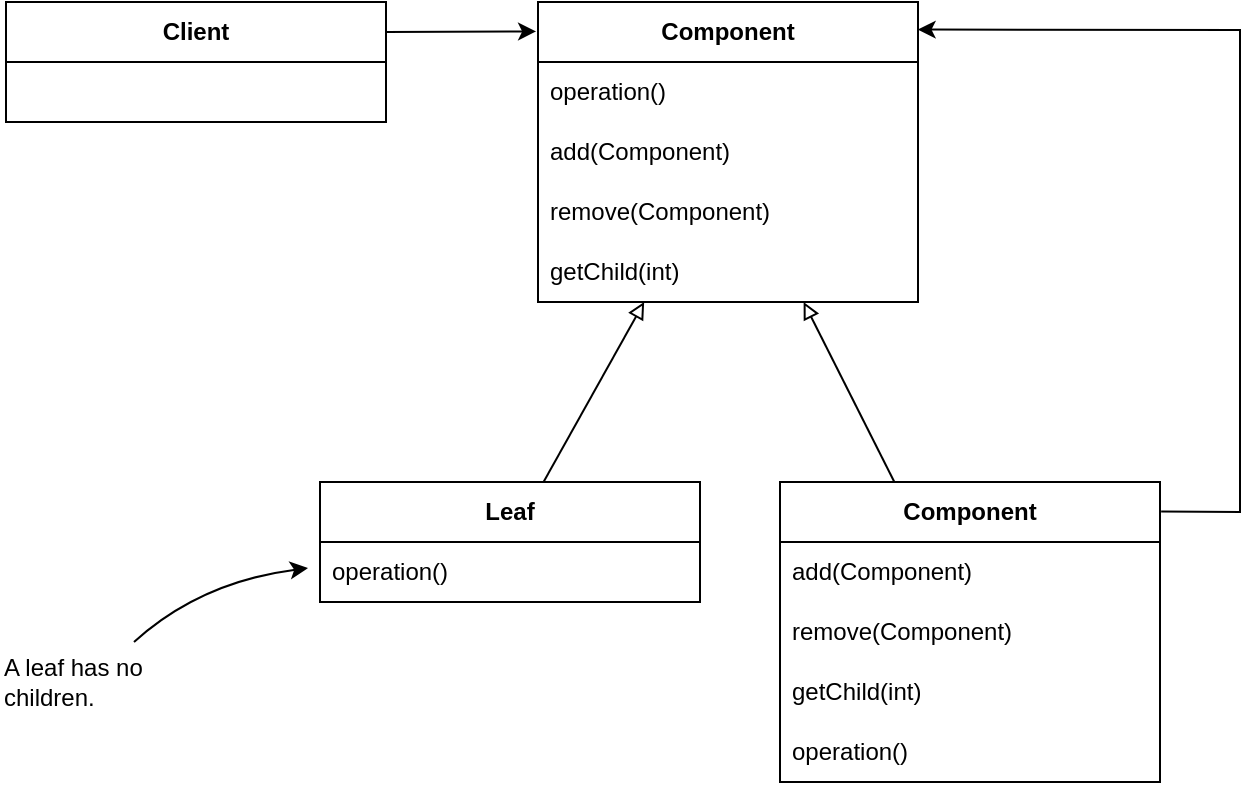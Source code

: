 <mxfile version="20.7.4" type="device"><diagram id="ahAyE9eUKxN_0jiChCt0" name="Sayfa -1"><mxGraphModel dx="582" dy="697" grid="1" gridSize="10" guides="1" tooltips="1" connect="1" arrows="1" fold="1" page="1" pageScale="1" pageWidth="827" pageHeight="1169" math="0" shadow="0"><root><mxCell id="0"/><mxCell id="1" parent="0"/><mxCell id="AG819yprjF03v0ZoHkml-8" value="Component" style="swimlane;fontStyle=1;childLayout=stackLayout;horizontal=1;startSize=30;horizontalStack=0;resizeParent=1;resizeParentMax=0;resizeLast=0;collapsible=1;marginBottom=0;whiteSpace=wrap;html=1;" parent="1" vertex="1"><mxGeometry x="399" y="330" width="190" height="150" as="geometry"/></mxCell><mxCell id="AG819yprjF03v0ZoHkml-9" value="operation()" style="text;strokeColor=none;fillColor=none;align=left;verticalAlign=middle;spacingLeft=4;spacingRight=4;overflow=hidden;points=[[0,0.5],[1,0.5]];portConstraint=eastwest;rotatable=0;whiteSpace=wrap;html=1;" parent="AG819yprjF03v0ZoHkml-8" vertex="1"><mxGeometry y="30" width="190" height="30" as="geometry"/></mxCell><mxCell id="AG819yprjF03v0ZoHkml-10" value="add(Component)" style="text;strokeColor=none;fillColor=none;align=left;verticalAlign=middle;spacingLeft=4;spacingRight=4;overflow=hidden;points=[[0,0.5],[1,0.5]];portConstraint=eastwest;rotatable=0;whiteSpace=wrap;html=1;" parent="AG819yprjF03v0ZoHkml-8" vertex="1"><mxGeometry y="60" width="190" height="30" as="geometry"/></mxCell><mxCell id="UoQ5-gdfhEyRYe0sAsT_-1" value="remove(Component)" style="text;strokeColor=none;fillColor=none;align=left;verticalAlign=middle;spacingLeft=4;spacingRight=4;overflow=hidden;points=[[0,0.5],[1,0.5]];portConstraint=eastwest;rotatable=0;whiteSpace=wrap;html=1;" vertex="1" parent="AG819yprjF03v0ZoHkml-8"><mxGeometry y="90" width="190" height="30" as="geometry"/></mxCell><mxCell id="kSI2WdJmklTd1t_828h4-2" value="getChild(int)" style="text;strokeColor=none;fillColor=none;align=left;verticalAlign=middle;spacingLeft=4;spacingRight=4;overflow=hidden;points=[[0,0.5],[1,0.5]];portConstraint=eastwest;rotatable=0;whiteSpace=wrap;html=1;" parent="AG819yprjF03v0ZoHkml-8" vertex="1"><mxGeometry y="120" width="190" height="30" as="geometry"/></mxCell><mxCell id="UoQ5-gdfhEyRYe0sAsT_-2" value="Client" style="swimlane;fontStyle=1;childLayout=stackLayout;horizontal=1;startSize=30;horizontalStack=0;resizeParent=1;resizeParentMax=0;resizeLast=0;collapsible=1;marginBottom=0;whiteSpace=wrap;html=1;" vertex="1" parent="1"><mxGeometry x="133" y="330" width="190" height="60" as="geometry"/></mxCell><mxCell id="UoQ5-gdfhEyRYe0sAsT_-7" value="" style="endArrow=classic;html=1;rounded=0;exitX=1;exitY=0.25;exitDx=0;exitDy=0;entryX=-0.005;entryY=0.098;entryDx=0;entryDy=0;entryPerimeter=0;" edge="1" parent="1" source="UoQ5-gdfhEyRYe0sAsT_-2" target="AG819yprjF03v0ZoHkml-8"><mxGeometry width="50" height="50" relative="1" as="geometry"><mxPoint x="340" y="600" as="sourcePoint"/><mxPoint x="390" y="550" as="targetPoint"/></mxGeometry></mxCell><mxCell id="UoQ5-gdfhEyRYe0sAsT_-8" value="Leaf" style="swimlane;fontStyle=1;childLayout=stackLayout;horizontal=1;startSize=30;horizontalStack=0;resizeParent=1;resizeParentMax=0;resizeLast=0;collapsible=1;marginBottom=0;whiteSpace=wrap;html=1;" vertex="1" parent="1"><mxGeometry x="290" y="570" width="190" height="60" as="geometry"/></mxCell><mxCell id="UoQ5-gdfhEyRYe0sAsT_-9" value="operation()" style="text;strokeColor=none;fillColor=none;align=left;verticalAlign=middle;spacingLeft=4;spacingRight=4;overflow=hidden;points=[[0,0.5],[1,0.5]];portConstraint=eastwest;rotatable=0;whiteSpace=wrap;html=1;" vertex="1" parent="UoQ5-gdfhEyRYe0sAsT_-8"><mxGeometry y="30" width="190" height="30" as="geometry"/></mxCell><mxCell id="UoQ5-gdfhEyRYe0sAsT_-13" value="Component" style="swimlane;fontStyle=1;childLayout=stackLayout;horizontal=1;startSize=30;horizontalStack=0;resizeParent=1;resizeParentMax=0;resizeLast=0;collapsible=1;marginBottom=0;whiteSpace=wrap;html=1;" vertex="1" parent="1"><mxGeometry x="520" y="570" width="190" height="150" as="geometry"/></mxCell><mxCell id="UoQ5-gdfhEyRYe0sAsT_-15" value="add(Component)" style="text;strokeColor=none;fillColor=none;align=left;verticalAlign=middle;spacingLeft=4;spacingRight=4;overflow=hidden;points=[[0,0.5],[1,0.5]];portConstraint=eastwest;rotatable=0;whiteSpace=wrap;html=1;" vertex="1" parent="UoQ5-gdfhEyRYe0sAsT_-13"><mxGeometry y="30" width="190" height="30" as="geometry"/></mxCell><mxCell id="UoQ5-gdfhEyRYe0sAsT_-16" value="remove(Component)" style="text;strokeColor=none;fillColor=none;align=left;verticalAlign=middle;spacingLeft=4;spacingRight=4;overflow=hidden;points=[[0,0.5],[1,0.5]];portConstraint=eastwest;rotatable=0;whiteSpace=wrap;html=1;" vertex="1" parent="UoQ5-gdfhEyRYe0sAsT_-13"><mxGeometry y="60" width="190" height="30" as="geometry"/></mxCell><mxCell id="UoQ5-gdfhEyRYe0sAsT_-17" value="getChild(int)" style="text;strokeColor=none;fillColor=none;align=left;verticalAlign=middle;spacingLeft=4;spacingRight=4;overflow=hidden;points=[[0,0.5],[1,0.5]];portConstraint=eastwest;rotatable=0;whiteSpace=wrap;html=1;" vertex="1" parent="UoQ5-gdfhEyRYe0sAsT_-13"><mxGeometry y="90" width="190" height="30" as="geometry"/></mxCell><mxCell id="UoQ5-gdfhEyRYe0sAsT_-18" value="operation()" style="text;strokeColor=none;fillColor=none;align=left;verticalAlign=middle;spacingLeft=4;spacingRight=4;overflow=hidden;points=[[0,0.5],[1,0.5]];portConstraint=eastwest;rotatable=0;whiteSpace=wrap;html=1;" vertex="1" parent="UoQ5-gdfhEyRYe0sAsT_-13"><mxGeometry y="120" width="190" height="30" as="geometry"/></mxCell><mxCell id="UoQ5-gdfhEyRYe0sAsT_-19" value="" style="endArrow=block;html=1;rounded=0;endFill=0;" edge="1" parent="1" source="UoQ5-gdfhEyRYe0sAsT_-8" target="AG819yprjF03v0ZoHkml-8"><mxGeometry width="50" height="50" relative="1" as="geometry"><mxPoint x="330" y="750" as="sourcePoint"/><mxPoint x="380" y="700" as="targetPoint"/></mxGeometry></mxCell><mxCell id="UoQ5-gdfhEyRYe0sAsT_-20" value="" style="endArrow=block;html=1;rounded=0;endFill=0;" edge="1" parent="1" source="UoQ5-gdfhEyRYe0sAsT_-13" target="AG819yprjF03v0ZoHkml-8"><mxGeometry width="50" height="50" relative="1" as="geometry"><mxPoint x="411.769" y="580" as="sourcePoint"/><mxPoint x="462.077" y="490" as="targetPoint"/></mxGeometry></mxCell><mxCell id="UoQ5-gdfhEyRYe0sAsT_-21" value="" style="endArrow=classic;html=1;rounded=0;exitX=1.003;exitY=0.098;exitDx=0;exitDy=0;exitPerimeter=0;entryX=0.999;entryY=0.092;entryDx=0;entryDy=0;entryPerimeter=0;" edge="1" parent="1" source="UoQ5-gdfhEyRYe0sAsT_-13" target="AG819yprjF03v0ZoHkml-8"><mxGeometry width="50" height="50" relative="1" as="geometry"><mxPoint x="420" y="780" as="sourcePoint"/><mxPoint x="470" y="730" as="targetPoint"/><Array as="points"><mxPoint x="750" y="585"/><mxPoint x="750" y="344"/></Array></mxGeometry></mxCell><mxCell id="UoQ5-gdfhEyRYe0sAsT_-22" value="&lt;div&gt;A leaf has no&lt;/div&gt;&lt;div&gt;children.&lt;/div&gt;" style="text;html=1;align=left;verticalAlign=middle;resizable=0;points=[];autosize=1;strokeColor=none;fillColor=none;" vertex="1" parent="1"><mxGeometry x="130" y="650" width="90" height="40" as="geometry"/></mxCell><mxCell id="UoQ5-gdfhEyRYe0sAsT_-23" value="" style="endArrow=classic;html=1;curved=1;targetPerimeterSpacing=6;" edge="1" parent="1" source="UoQ5-gdfhEyRYe0sAsT_-22" target="UoQ5-gdfhEyRYe0sAsT_-8"><mxGeometry width="50" height="50" relative="1" as="geometry"><mxPoint x="140" y="660" as="sourcePoint"/><mxPoint x="190" y="610" as="targetPoint"/><Array as="points"><mxPoint x="230" y="620"/></Array></mxGeometry></mxCell></root></mxGraphModel></diagram></mxfile>